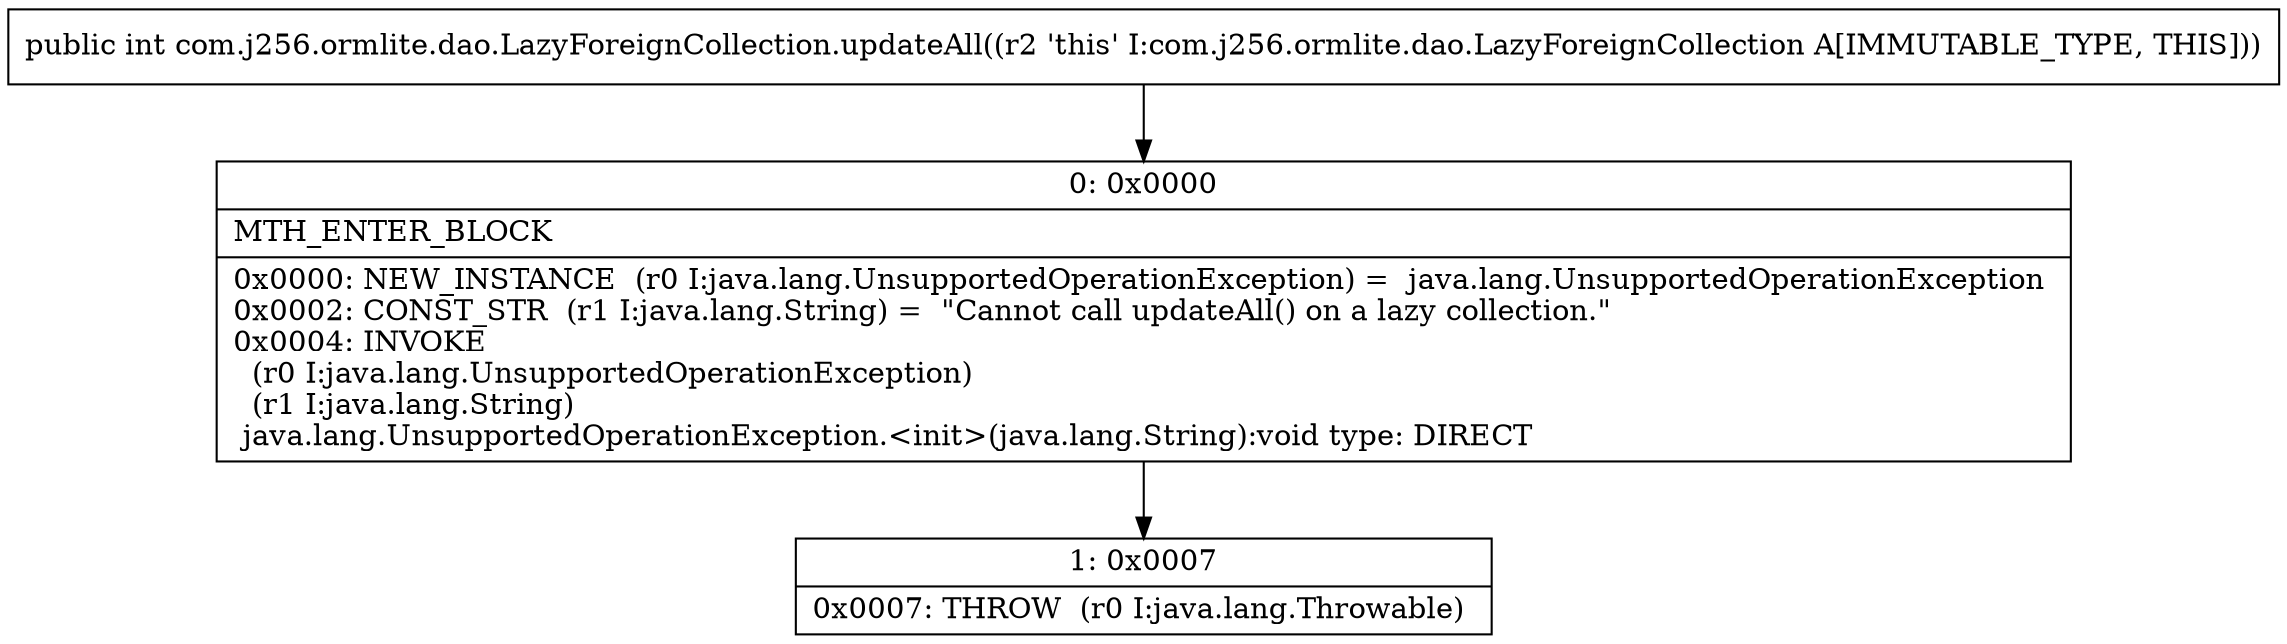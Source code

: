 digraph "CFG forcom.j256.ormlite.dao.LazyForeignCollection.updateAll()I" {
Node_0 [shape=record,label="{0\:\ 0x0000|MTH_ENTER_BLOCK\l|0x0000: NEW_INSTANCE  (r0 I:java.lang.UnsupportedOperationException) =  java.lang.UnsupportedOperationException \l0x0002: CONST_STR  (r1 I:java.lang.String) =  \"Cannot call updateAll() on a lazy collection.\" \l0x0004: INVOKE  \l  (r0 I:java.lang.UnsupportedOperationException)\l  (r1 I:java.lang.String)\l java.lang.UnsupportedOperationException.\<init\>(java.lang.String):void type: DIRECT \l}"];
Node_1 [shape=record,label="{1\:\ 0x0007|0x0007: THROW  (r0 I:java.lang.Throwable) \l}"];
MethodNode[shape=record,label="{public int com.j256.ormlite.dao.LazyForeignCollection.updateAll((r2 'this' I:com.j256.ormlite.dao.LazyForeignCollection A[IMMUTABLE_TYPE, THIS])) }"];
MethodNode -> Node_0;
Node_0 -> Node_1;
}

